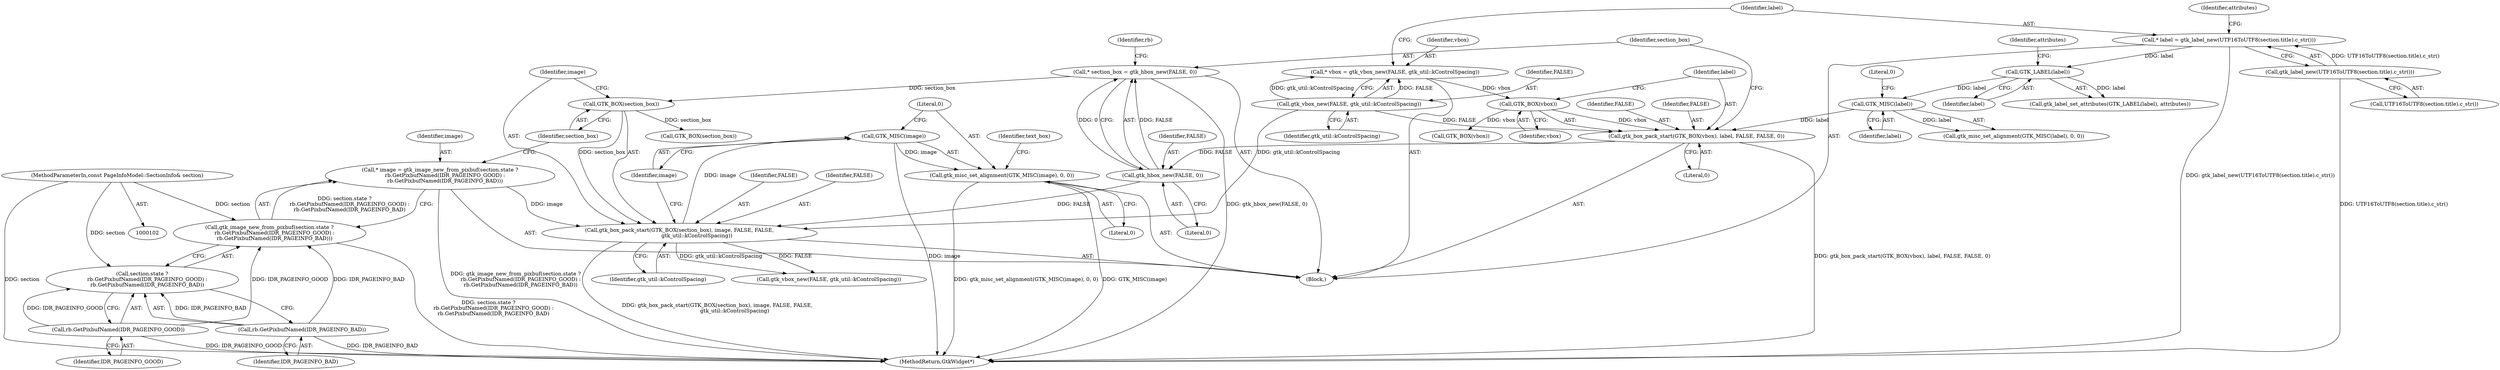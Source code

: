 digraph "0_Chrome_d151a5ef5e357e7d7187fcc1aa8fbb6c31f223cb@pointer" {
"1000172" [label="(Call,GTK_MISC(image))"];
"1000164" [label="(Call,gtk_box_pack_start(GTK_BOX(section_box), image, FALSE, FALSE,\n                     gtk_util::kControlSpacing))"];
"1000165" [label="(Call,GTK_BOX(section_box))"];
"1000143" [label="(Call,* section_box = gtk_hbox_new(FALSE, 0))"];
"1000145" [label="(Call,gtk_hbox_new(FALSE, 0))"];
"1000135" [label="(Call,gtk_box_pack_start(GTK_BOX(vbox), label, FALSE, FALSE, 0))"];
"1000136" [label="(Call,GTK_BOX(vbox))"];
"1000106" [label="(Call,* vbox = gtk_vbox_new(FALSE, gtk_util::kControlSpacing))"];
"1000108" [label="(Call,gtk_vbox_new(FALSE, gtk_util::kControlSpacing))"];
"1000131" [label="(Call,GTK_MISC(label))"];
"1000125" [label="(Call,GTK_LABEL(label))"];
"1000112" [label="(Call,* label = gtk_label_new(UTF16ToUTF8(section.title).c_str()))"];
"1000114" [label="(Call,gtk_label_new(UTF16ToUTF8(section.title).c_str()))"];
"1000153" [label="(Call,* image = gtk_image_new_from_pixbuf(section.state ?\n      rb.GetPixbufNamed(IDR_PAGEINFO_GOOD) :\n      rb.GetPixbufNamed(IDR_PAGEINFO_BAD)))"];
"1000155" [label="(Call,gtk_image_new_from_pixbuf(section.state ?\n      rb.GetPixbufNamed(IDR_PAGEINFO_GOOD) :\n      rb.GetPixbufNamed(IDR_PAGEINFO_BAD)))"];
"1000103" [label="(MethodParameterIn,const PageInfoModel::SectionInfo& section)"];
"1000160" [label="(Call,rb.GetPixbufNamed(IDR_PAGEINFO_GOOD))"];
"1000162" [label="(Call,rb.GetPixbufNamed(IDR_PAGEINFO_BAD))"];
"1000171" [label="(Call,gtk_misc_set_alignment(GTK_MISC(image), 0, 0))"];
"1000131" [label="(Call,GTK_MISC(label))"];
"1000167" [label="(Identifier,image)"];
"1000145" [label="(Call,gtk_hbox_new(FALSE, 0))"];
"1000173" [label="(Identifier,image)"];
"1000179" [label="(Call,gtk_vbox_new(FALSE, gtk_util::kControlSpacing))"];
"1000168" [label="(Identifier,FALSE)"];
"1000169" [label="(Identifier,FALSE)"];
"1000137" [label="(Identifier,vbox)"];
"1000103" [label="(MethodParameterIn,const PageInfoModel::SectionInfo& section)"];
"1000104" [label="(Block,)"];
"1000141" [label="(Literal,0)"];
"1000172" [label="(Call,GTK_MISC(image))"];
"1000143" [label="(Call,* section_box = gtk_hbox_new(FALSE, 0))"];
"1000118" [label="(Identifier,attributes)"];
"1000155" [label="(Call,gtk_image_new_from_pixbuf(section.state ?\n      rb.GetPixbufNamed(IDR_PAGEINFO_GOOD) :\n      rb.GetPixbufNamed(IDR_PAGEINFO_BAD)))"];
"1000163" [label="(Identifier,IDR_PAGEINFO_BAD)"];
"1000175" [label="(Literal,0)"];
"1000153" [label="(Call,* image = gtk_image_new_from_pixbuf(section.state ?\n      rb.GetPixbufNamed(IDR_PAGEINFO_GOOD) :\n      rb.GetPixbufNamed(IDR_PAGEINFO_BAD)))"];
"1000150" [label="(Identifier,rb)"];
"1000106" [label="(Call,* vbox = gtk_vbox_new(FALSE, gtk_util::kControlSpacing))"];
"1000174" [label="(Literal,0)"];
"1000156" [label="(Call,section.state ?\n      rb.GetPixbufNamed(IDR_PAGEINFO_GOOD) :\n      rb.GetPixbufNamed(IDR_PAGEINFO_BAD))"];
"1000171" [label="(Call,gtk_misc_set_alignment(GTK_MISC(image), 0, 0))"];
"1000140" [label="(Identifier,FALSE)"];
"1000130" [label="(Call,gtk_misc_set_alignment(GTK_MISC(label), 0, 0))"];
"1000136" [label="(Call,GTK_BOX(vbox))"];
"1000125" [label="(Call,GTK_LABEL(label))"];
"1000115" [label="(Call,UTF16ToUTF8(section.title).c_str())"];
"1000132" [label="(Identifier,label)"];
"1000239" [label="(Call,GTK_BOX(vbox))"];
"1000160" [label="(Call,rb.GetPixbufNamed(IDR_PAGEINFO_GOOD))"];
"1000162" [label="(Call,rb.GetPixbufNamed(IDR_PAGEINFO_BAD))"];
"1000127" [label="(Identifier,attributes)"];
"1000165" [label="(Call,GTK_BOX(section_box))"];
"1000166" [label="(Identifier,section_box)"];
"1000247" [label="(MethodReturn,GtkWidget*)"];
"1000126" [label="(Identifier,label)"];
"1000135" [label="(Call,gtk_box_pack_start(GTK_BOX(vbox), label, FALSE, FALSE, 0))"];
"1000110" [label="(Identifier,gtk_util::kControlSpacing)"];
"1000114" [label="(Call,gtk_label_new(UTF16ToUTF8(section.title).c_str()))"];
"1000154" [label="(Identifier,image)"];
"1000109" [label="(Identifier,FALSE)"];
"1000113" [label="(Identifier,label)"];
"1000139" [label="(Identifier,FALSE)"];
"1000133" [label="(Literal,0)"];
"1000147" [label="(Literal,0)"];
"1000170" [label="(Identifier,gtk_util::kControlSpacing)"];
"1000144" [label="(Identifier,section_box)"];
"1000164" [label="(Call,gtk_box_pack_start(GTK_BOX(section_box), image, FALSE, FALSE,\n                     gtk_util::kControlSpacing))"];
"1000112" [label="(Call,* label = gtk_label_new(UTF16ToUTF8(section.title).c_str()))"];
"1000178" [label="(Identifier,text_box)"];
"1000146" [label="(Identifier,FALSE)"];
"1000108" [label="(Call,gtk_vbox_new(FALSE, gtk_util::kControlSpacing))"];
"1000107" [label="(Identifier,vbox)"];
"1000161" [label="(Identifier,IDR_PAGEINFO_GOOD)"];
"1000232" [label="(Call,GTK_BOX(section_box))"];
"1000138" [label="(Identifier,label)"];
"1000124" [label="(Call,gtk_label_set_attributes(GTK_LABEL(label), attributes))"];
"1000172" -> "1000171"  [label="AST: "];
"1000172" -> "1000173"  [label="CFG: "];
"1000173" -> "1000172"  [label="AST: "];
"1000174" -> "1000172"  [label="CFG: "];
"1000172" -> "1000247"  [label="DDG: image"];
"1000172" -> "1000171"  [label="DDG: image"];
"1000164" -> "1000172"  [label="DDG: image"];
"1000164" -> "1000104"  [label="AST: "];
"1000164" -> "1000170"  [label="CFG: "];
"1000165" -> "1000164"  [label="AST: "];
"1000167" -> "1000164"  [label="AST: "];
"1000168" -> "1000164"  [label="AST: "];
"1000169" -> "1000164"  [label="AST: "];
"1000170" -> "1000164"  [label="AST: "];
"1000173" -> "1000164"  [label="CFG: "];
"1000164" -> "1000247"  [label="DDG: gtk_box_pack_start(GTK_BOX(section_box), image, FALSE, FALSE,\n                     gtk_util::kControlSpacing)"];
"1000165" -> "1000164"  [label="DDG: section_box"];
"1000153" -> "1000164"  [label="DDG: image"];
"1000145" -> "1000164"  [label="DDG: FALSE"];
"1000108" -> "1000164"  [label="DDG: gtk_util::kControlSpacing"];
"1000164" -> "1000179"  [label="DDG: FALSE"];
"1000164" -> "1000179"  [label="DDG: gtk_util::kControlSpacing"];
"1000165" -> "1000166"  [label="CFG: "];
"1000166" -> "1000165"  [label="AST: "];
"1000167" -> "1000165"  [label="CFG: "];
"1000143" -> "1000165"  [label="DDG: section_box"];
"1000165" -> "1000232"  [label="DDG: section_box"];
"1000143" -> "1000104"  [label="AST: "];
"1000143" -> "1000145"  [label="CFG: "];
"1000144" -> "1000143"  [label="AST: "];
"1000145" -> "1000143"  [label="AST: "];
"1000150" -> "1000143"  [label="CFG: "];
"1000143" -> "1000247"  [label="DDG: gtk_hbox_new(FALSE, 0)"];
"1000145" -> "1000143"  [label="DDG: FALSE"];
"1000145" -> "1000143"  [label="DDG: 0"];
"1000145" -> "1000147"  [label="CFG: "];
"1000146" -> "1000145"  [label="AST: "];
"1000147" -> "1000145"  [label="AST: "];
"1000135" -> "1000145"  [label="DDG: FALSE"];
"1000135" -> "1000104"  [label="AST: "];
"1000135" -> "1000141"  [label="CFG: "];
"1000136" -> "1000135"  [label="AST: "];
"1000138" -> "1000135"  [label="AST: "];
"1000139" -> "1000135"  [label="AST: "];
"1000140" -> "1000135"  [label="AST: "];
"1000141" -> "1000135"  [label="AST: "];
"1000144" -> "1000135"  [label="CFG: "];
"1000135" -> "1000247"  [label="DDG: gtk_box_pack_start(GTK_BOX(vbox), label, FALSE, FALSE, 0)"];
"1000136" -> "1000135"  [label="DDG: vbox"];
"1000131" -> "1000135"  [label="DDG: label"];
"1000108" -> "1000135"  [label="DDG: FALSE"];
"1000136" -> "1000137"  [label="CFG: "];
"1000137" -> "1000136"  [label="AST: "];
"1000138" -> "1000136"  [label="CFG: "];
"1000106" -> "1000136"  [label="DDG: vbox"];
"1000136" -> "1000239"  [label="DDG: vbox"];
"1000106" -> "1000104"  [label="AST: "];
"1000106" -> "1000108"  [label="CFG: "];
"1000107" -> "1000106"  [label="AST: "];
"1000108" -> "1000106"  [label="AST: "];
"1000113" -> "1000106"  [label="CFG: "];
"1000108" -> "1000106"  [label="DDG: FALSE"];
"1000108" -> "1000106"  [label="DDG: gtk_util::kControlSpacing"];
"1000108" -> "1000110"  [label="CFG: "];
"1000109" -> "1000108"  [label="AST: "];
"1000110" -> "1000108"  [label="AST: "];
"1000131" -> "1000130"  [label="AST: "];
"1000131" -> "1000132"  [label="CFG: "];
"1000132" -> "1000131"  [label="AST: "];
"1000133" -> "1000131"  [label="CFG: "];
"1000131" -> "1000130"  [label="DDG: label"];
"1000125" -> "1000131"  [label="DDG: label"];
"1000125" -> "1000124"  [label="AST: "];
"1000125" -> "1000126"  [label="CFG: "];
"1000126" -> "1000125"  [label="AST: "];
"1000127" -> "1000125"  [label="CFG: "];
"1000125" -> "1000124"  [label="DDG: label"];
"1000112" -> "1000125"  [label="DDG: label"];
"1000112" -> "1000104"  [label="AST: "];
"1000112" -> "1000114"  [label="CFG: "];
"1000113" -> "1000112"  [label="AST: "];
"1000114" -> "1000112"  [label="AST: "];
"1000118" -> "1000112"  [label="CFG: "];
"1000112" -> "1000247"  [label="DDG: gtk_label_new(UTF16ToUTF8(section.title).c_str())"];
"1000114" -> "1000112"  [label="DDG: UTF16ToUTF8(section.title).c_str()"];
"1000114" -> "1000115"  [label="CFG: "];
"1000115" -> "1000114"  [label="AST: "];
"1000114" -> "1000247"  [label="DDG: UTF16ToUTF8(section.title).c_str()"];
"1000153" -> "1000104"  [label="AST: "];
"1000153" -> "1000155"  [label="CFG: "];
"1000154" -> "1000153"  [label="AST: "];
"1000155" -> "1000153"  [label="AST: "];
"1000166" -> "1000153"  [label="CFG: "];
"1000153" -> "1000247"  [label="DDG: gtk_image_new_from_pixbuf(section.state ?\n      rb.GetPixbufNamed(IDR_PAGEINFO_GOOD) :\n      rb.GetPixbufNamed(IDR_PAGEINFO_BAD))"];
"1000155" -> "1000153"  [label="DDG: section.state ?\n      rb.GetPixbufNamed(IDR_PAGEINFO_GOOD) :\n      rb.GetPixbufNamed(IDR_PAGEINFO_BAD)"];
"1000155" -> "1000156"  [label="CFG: "];
"1000156" -> "1000155"  [label="AST: "];
"1000155" -> "1000247"  [label="DDG: section.state ?\n      rb.GetPixbufNamed(IDR_PAGEINFO_GOOD) :\n      rb.GetPixbufNamed(IDR_PAGEINFO_BAD)"];
"1000103" -> "1000155"  [label="DDG: section"];
"1000160" -> "1000155"  [label="DDG: IDR_PAGEINFO_GOOD"];
"1000162" -> "1000155"  [label="DDG: IDR_PAGEINFO_BAD"];
"1000103" -> "1000102"  [label="AST: "];
"1000103" -> "1000247"  [label="DDG: section"];
"1000103" -> "1000156"  [label="DDG: section"];
"1000160" -> "1000156"  [label="AST: "];
"1000160" -> "1000161"  [label="CFG: "];
"1000161" -> "1000160"  [label="AST: "];
"1000156" -> "1000160"  [label="CFG: "];
"1000160" -> "1000247"  [label="DDG: IDR_PAGEINFO_GOOD"];
"1000160" -> "1000156"  [label="DDG: IDR_PAGEINFO_GOOD"];
"1000162" -> "1000156"  [label="AST: "];
"1000162" -> "1000163"  [label="CFG: "];
"1000163" -> "1000162"  [label="AST: "];
"1000156" -> "1000162"  [label="CFG: "];
"1000162" -> "1000247"  [label="DDG: IDR_PAGEINFO_BAD"];
"1000162" -> "1000156"  [label="DDG: IDR_PAGEINFO_BAD"];
"1000171" -> "1000104"  [label="AST: "];
"1000171" -> "1000175"  [label="CFG: "];
"1000174" -> "1000171"  [label="AST: "];
"1000175" -> "1000171"  [label="AST: "];
"1000178" -> "1000171"  [label="CFG: "];
"1000171" -> "1000247"  [label="DDG: GTK_MISC(image)"];
"1000171" -> "1000247"  [label="DDG: gtk_misc_set_alignment(GTK_MISC(image), 0, 0)"];
}
